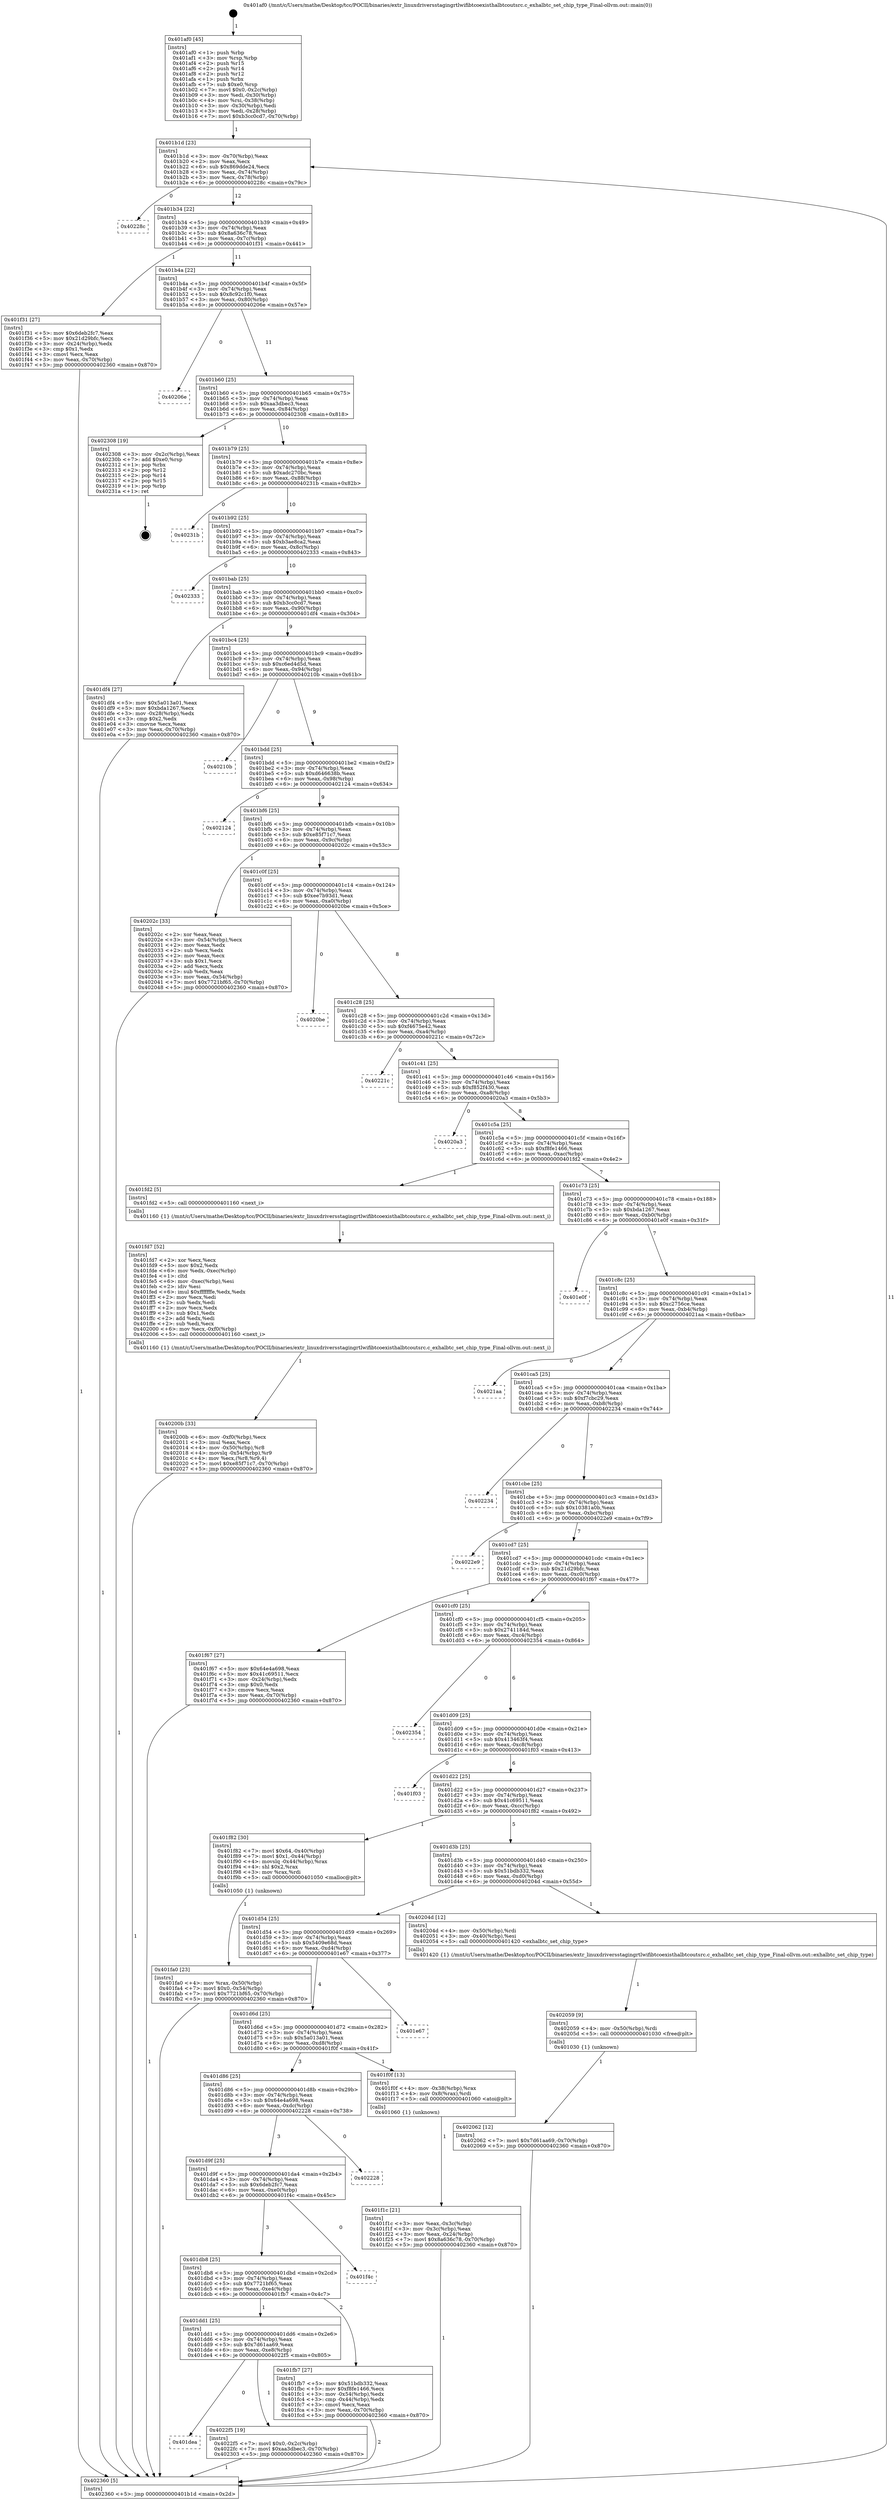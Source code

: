 digraph "0x401af0" {
  label = "0x401af0 (/mnt/c/Users/mathe/Desktop/tcc/POCII/binaries/extr_linuxdriversstagingrtlwifibtcoexisthalbtcoutsrc.c_exhalbtc_set_chip_type_Final-ollvm.out::main(0))"
  labelloc = "t"
  node[shape=record]

  Entry [label="",width=0.3,height=0.3,shape=circle,fillcolor=black,style=filled]
  "0x401b1d" [label="{
     0x401b1d [23]\l
     | [instrs]\l
     &nbsp;&nbsp;0x401b1d \<+3\>: mov -0x70(%rbp),%eax\l
     &nbsp;&nbsp;0x401b20 \<+2\>: mov %eax,%ecx\l
     &nbsp;&nbsp;0x401b22 \<+6\>: sub $0x869dde24,%ecx\l
     &nbsp;&nbsp;0x401b28 \<+3\>: mov %eax,-0x74(%rbp)\l
     &nbsp;&nbsp;0x401b2b \<+3\>: mov %ecx,-0x78(%rbp)\l
     &nbsp;&nbsp;0x401b2e \<+6\>: je 000000000040228c \<main+0x79c\>\l
  }"]
  "0x40228c" [label="{
     0x40228c\l
  }", style=dashed]
  "0x401b34" [label="{
     0x401b34 [22]\l
     | [instrs]\l
     &nbsp;&nbsp;0x401b34 \<+5\>: jmp 0000000000401b39 \<main+0x49\>\l
     &nbsp;&nbsp;0x401b39 \<+3\>: mov -0x74(%rbp),%eax\l
     &nbsp;&nbsp;0x401b3c \<+5\>: sub $0x8a636c78,%eax\l
     &nbsp;&nbsp;0x401b41 \<+3\>: mov %eax,-0x7c(%rbp)\l
     &nbsp;&nbsp;0x401b44 \<+6\>: je 0000000000401f31 \<main+0x441\>\l
  }"]
  Exit [label="",width=0.3,height=0.3,shape=circle,fillcolor=black,style=filled,peripheries=2]
  "0x401f31" [label="{
     0x401f31 [27]\l
     | [instrs]\l
     &nbsp;&nbsp;0x401f31 \<+5\>: mov $0x6deb2fc7,%eax\l
     &nbsp;&nbsp;0x401f36 \<+5\>: mov $0x21d29bfc,%ecx\l
     &nbsp;&nbsp;0x401f3b \<+3\>: mov -0x24(%rbp),%edx\l
     &nbsp;&nbsp;0x401f3e \<+3\>: cmp $0x1,%edx\l
     &nbsp;&nbsp;0x401f41 \<+3\>: cmovl %ecx,%eax\l
     &nbsp;&nbsp;0x401f44 \<+3\>: mov %eax,-0x70(%rbp)\l
     &nbsp;&nbsp;0x401f47 \<+5\>: jmp 0000000000402360 \<main+0x870\>\l
  }"]
  "0x401b4a" [label="{
     0x401b4a [22]\l
     | [instrs]\l
     &nbsp;&nbsp;0x401b4a \<+5\>: jmp 0000000000401b4f \<main+0x5f\>\l
     &nbsp;&nbsp;0x401b4f \<+3\>: mov -0x74(%rbp),%eax\l
     &nbsp;&nbsp;0x401b52 \<+5\>: sub $0x8c92c1f0,%eax\l
     &nbsp;&nbsp;0x401b57 \<+3\>: mov %eax,-0x80(%rbp)\l
     &nbsp;&nbsp;0x401b5a \<+6\>: je 000000000040206e \<main+0x57e\>\l
  }"]
  "0x401dea" [label="{
     0x401dea\l
  }", style=dashed]
  "0x40206e" [label="{
     0x40206e\l
  }", style=dashed]
  "0x401b60" [label="{
     0x401b60 [25]\l
     | [instrs]\l
     &nbsp;&nbsp;0x401b60 \<+5\>: jmp 0000000000401b65 \<main+0x75\>\l
     &nbsp;&nbsp;0x401b65 \<+3\>: mov -0x74(%rbp),%eax\l
     &nbsp;&nbsp;0x401b68 \<+5\>: sub $0xaa3dbec3,%eax\l
     &nbsp;&nbsp;0x401b6d \<+6\>: mov %eax,-0x84(%rbp)\l
     &nbsp;&nbsp;0x401b73 \<+6\>: je 0000000000402308 \<main+0x818\>\l
  }"]
  "0x4022f5" [label="{
     0x4022f5 [19]\l
     | [instrs]\l
     &nbsp;&nbsp;0x4022f5 \<+7\>: movl $0x0,-0x2c(%rbp)\l
     &nbsp;&nbsp;0x4022fc \<+7\>: movl $0xaa3dbec3,-0x70(%rbp)\l
     &nbsp;&nbsp;0x402303 \<+5\>: jmp 0000000000402360 \<main+0x870\>\l
  }"]
  "0x402308" [label="{
     0x402308 [19]\l
     | [instrs]\l
     &nbsp;&nbsp;0x402308 \<+3\>: mov -0x2c(%rbp),%eax\l
     &nbsp;&nbsp;0x40230b \<+7\>: add $0xe0,%rsp\l
     &nbsp;&nbsp;0x402312 \<+1\>: pop %rbx\l
     &nbsp;&nbsp;0x402313 \<+2\>: pop %r12\l
     &nbsp;&nbsp;0x402315 \<+2\>: pop %r14\l
     &nbsp;&nbsp;0x402317 \<+2\>: pop %r15\l
     &nbsp;&nbsp;0x402319 \<+1\>: pop %rbp\l
     &nbsp;&nbsp;0x40231a \<+1\>: ret\l
  }"]
  "0x401b79" [label="{
     0x401b79 [25]\l
     | [instrs]\l
     &nbsp;&nbsp;0x401b79 \<+5\>: jmp 0000000000401b7e \<main+0x8e\>\l
     &nbsp;&nbsp;0x401b7e \<+3\>: mov -0x74(%rbp),%eax\l
     &nbsp;&nbsp;0x401b81 \<+5\>: sub $0xadc270bc,%eax\l
     &nbsp;&nbsp;0x401b86 \<+6\>: mov %eax,-0x88(%rbp)\l
     &nbsp;&nbsp;0x401b8c \<+6\>: je 000000000040231b \<main+0x82b\>\l
  }"]
  "0x402062" [label="{
     0x402062 [12]\l
     | [instrs]\l
     &nbsp;&nbsp;0x402062 \<+7\>: movl $0x7d61aa69,-0x70(%rbp)\l
     &nbsp;&nbsp;0x402069 \<+5\>: jmp 0000000000402360 \<main+0x870\>\l
  }"]
  "0x40231b" [label="{
     0x40231b\l
  }", style=dashed]
  "0x401b92" [label="{
     0x401b92 [25]\l
     | [instrs]\l
     &nbsp;&nbsp;0x401b92 \<+5\>: jmp 0000000000401b97 \<main+0xa7\>\l
     &nbsp;&nbsp;0x401b97 \<+3\>: mov -0x74(%rbp),%eax\l
     &nbsp;&nbsp;0x401b9a \<+5\>: sub $0xb3ae8ca2,%eax\l
     &nbsp;&nbsp;0x401b9f \<+6\>: mov %eax,-0x8c(%rbp)\l
     &nbsp;&nbsp;0x401ba5 \<+6\>: je 0000000000402333 \<main+0x843\>\l
  }"]
  "0x402059" [label="{
     0x402059 [9]\l
     | [instrs]\l
     &nbsp;&nbsp;0x402059 \<+4\>: mov -0x50(%rbp),%rdi\l
     &nbsp;&nbsp;0x40205d \<+5\>: call 0000000000401030 \<free@plt\>\l
     | [calls]\l
     &nbsp;&nbsp;0x401030 \{1\} (unknown)\l
  }"]
  "0x402333" [label="{
     0x402333\l
  }", style=dashed]
  "0x401bab" [label="{
     0x401bab [25]\l
     | [instrs]\l
     &nbsp;&nbsp;0x401bab \<+5\>: jmp 0000000000401bb0 \<main+0xc0\>\l
     &nbsp;&nbsp;0x401bb0 \<+3\>: mov -0x74(%rbp),%eax\l
     &nbsp;&nbsp;0x401bb3 \<+5\>: sub $0xb3cc0cd7,%eax\l
     &nbsp;&nbsp;0x401bb8 \<+6\>: mov %eax,-0x90(%rbp)\l
     &nbsp;&nbsp;0x401bbe \<+6\>: je 0000000000401df4 \<main+0x304\>\l
  }"]
  "0x40200b" [label="{
     0x40200b [33]\l
     | [instrs]\l
     &nbsp;&nbsp;0x40200b \<+6\>: mov -0xf0(%rbp),%ecx\l
     &nbsp;&nbsp;0x402011 \<+3\>: imul %eax,%ecx\l
     &nbsp;&nbsp;0x402014 \<+4\>: mov -0x50(%rbp),%r8\l
     &nbsp;&nbsp;0x402018 \<+4\>: movslq -0x54(%rbp),%r9\l
     &nbsp;&nbsp;0x40201c \<+4\>: mov %ecx,(%r8,%r9,4)\l
     &nbsp;&nbsp;0x402020 \<+7\>: movl $0xe85f71c7,-0x70(%rbp)\l
     &nbsp;&nbsp;0x402027 \<+5\>: jmp 0000000000402360 \<main+0x870\>\l
  }"]
  "0x401df4" [label="{
     0x401df4 [27]\l
     | [instrs]\l
     &nbsp;&nbsp;0x401df4 \<+5\>: mov $0x5a013a01,%eax\l
     &nbsp;&nbsp;0x401df9 \<+5\>: mov $0xbda1267,%ecx\l
     &nbsp;&nbsp;0x401dfe \<+3\>: mov -0x28(%rbp),%edx\l
     &nbsp;&nbsp;0x401e01 \<+3\>: cmp $0x2,%edx\l
     &nbsp;&nbsp;0x401e04 \<+3\>: cmovne %ecx,%eax\l
     &nbsp;&nbsp;0x401e07 \<+3\>: mov %eax,-0x70(%rbp)\l
     &nbsp;&nbsp;0x401e0a \<+5\>: jmp 0000000000402360 \<main+0x870\>\l
  }"]
  "0x401bc4" [label="{
     0x401bc4 [25]\l
     | [instrs]\l
     &nbsp;&nbsp;0x401bc4 \<+5\>: jmp 0000000000401bc9 \<main+0xd9\>\l
     &nbsp;&nbsp;0x401bc9 \<+3\>: mov -0x74(%rbp),%eax\l
     &nbsp;&nbsp;0x401bcc \<+5\>: sub $0xc6ed4d5d,%eax\l
     &nbsp;&nbsp;0x401bd1 \<+6\>: mov %eax,-0x94(%rbp)\l
     &nbsp;&nbsp;0x401bd7 \<+6\>: je 000000000040210b \<main+0x61b\>\l
  }"]
  "0x402360" [label="{
     0x402360 [5]\l
     | [instrs]\l
     &nbsp;&nbsp;0x402360 \<+5\>: jmp 0000000000401b1d \<main+0x2d\>\l
  }"]
  "0x401af0" [label="{
     0x401af0 [45]\l
     | [instrs]\l
     &nbsp;&nbsp;0x401af0 \<+1\>: push %rbp\l
     &nbsp;&nbsp;0x401af1 \<+3\>: mov %rsp,%rbp\l
     &nbsp;&nbsp;0x401af4 \<+2\>: push %r15\l
     &nbsp;&nbsp;0x401af6 \<+2\>: push %r14\l
     &nbsp;&nbsp;0x401af8 \<+2\>: push %r12\l
     &nbsp;&nbsp;0x401afa \<+1\>: push %rbx\l
     &nbsp;&nbsp;0x401afb \<+7\>: sub $0xe0,%rsp\l
     &nbsp;&nbsp;0x401b02 \<+7\>: movl $0x0,-0x2c(%rbp)\l
     &nbsp;&nbsp;0x401b09 \<+3\>: mov %edi,-0x30(%rbp)\l
     &nbsp;&nbsp;0x401b0c \<+4\>: mov %rsi,-0x38(%rbp)\l
     &nbsp;&nbsp;0x401b10 \<+3\>: mov -0x30(%rbp),%edi\l
     &nbsp;&nbsp;0x401b13 \<+3\>: mov %edi,-0x28(%rbp)\l
     &nbsp;&nbsp;0x401b16 \<+7\>: movl $0xb3cc0cd7,-0x70(%rbp)\l
  }"]
  "0x401fd7" [label="{
     0x401fd7 [52]\l
     | [instrs]\l
     &nbsp;&nbsp;0x401fd7 \<+2\>: xor %ecx,%ecx\l
     &nbsp;&nbsp;0x401fd9 \<+5\>: mov $0x2,%edx\l
     &nbsp;&nbsp;0x401fde \<+6\>: mov %edx,-0xec(%rbp)\l
     &nbsp;&nbsp;0x401fe4 \<+1\>: cltd\l
     &nbsp;&nbsp;0x401fe5 \<+6\>: mov -0xec(%rbp),%esi\l
     &nbsp;&nbsp;0x401feb \<+2\>: idiv %esi\l
     &nbsp;&nbsp;0x401fed \<+6\>: imul $0xfffffffe,%edx,%edx\l
     &nbsp;&nbsp;0x401ff3 \<+2\>: mov %ecx,%edi\l
     &nbsp;&nbsp;0x401ff5 \<+2\>: sub %edx,%edi\l
     &nbsp;&nbsp;0x401ff7 \<+2\>: mov %ecx,%edx\l
     &nbsp;&nbsp;0x401ff9 \<+3\>: sub $0x1,%edx\l
     &nbsp;&nbsp;0x401ffc \<+2\>: add %edx,%edi\l
     &nbsp;&nbsp;0x401ffe \<+2\>: sub %edi,%ecx\l
     &nbsp;&nbsp;0x402000 \<+6\>: mov %ecx,-0xf0(%rbp)\l
     &nbsp;&nbsp;0x402006 \<+5\>: call 0000000000401160 \<next_i\>\l
     | [calls]\l
     &nbsp;&nbsp;0x401160 \{1\} (/mnt/c/Users/mathe/Desktop/tcc/POCII/binaries/extr_linuxdriversstagingrtlwifibtcoexisthalbtcoutsrc.c_exhalbtc_set_chip_type_Final-ollvm.out::next_i)\l
  }"]
  "0x40210b" [label="{
     0x40210b\l
  }", style=dashed]
  "0x401bdd" [label="{
     0x401bdd [25]\l
     | [instrs]\l
     &nbsp;&nbsp;0x401bdd \<+5\>: jmp 0000000000401be2 \<main+0xf2\>\l
     &nbsp;&nbsp;0x401be2 \<+3\>: mov -0x74(%rbp),%eax\l
     &nbsp;&nbsp;0x401be5 \<+5\>: sub $0xd646638b,%eax\l
     &nbsp;&nbsp;0x401bea \<+6\>: mov %eax,-0x98(%rbp)\l
     &nbsp;&nbsp;0x401bf0 \<+6\>: je 0000000000402124 \<main+0x634\>\l
  }"]
  "0x401dd1" [label="{
     0x401dd1 [25]\l
     | [instrs]\l
     &nbsp;&nbsp;0x401dd1 \<+5\>: jmp 0000000000401dd6 \<main+0x2e6\>\l
     &nbsp;&nbsp;0x401dd6 \<+3\>: mov -0x74(%rbp),%eax\l
     &nbsp;&nbsp;0x401dd9 \<+5\>: sub $0x7d61aa69,%eax\l
     &nbsp;&nbsp;0x401dde \<+6\>: mov %eax,-0xe8(%rbp)\l
     &nbsp;&nbsp;0x401de4 \<+6\>: je 00000000004022f5 \<main+0x805\>\l
  }"]
  "0x402124" [label="{
     0x402124\l
  }", style=dashed]
  "0x401bf6" [label="{
     0x401bf6 [25]\l
     | [instrs]\l
     &nbsp;&nbsp;0x401bf6 \<+5\>: jmp 0000000000401bfb \<main+0x10b\>\l
     &nbsp;&nbsp;0x401bfb \<+3\>: mov -0x74(%rbp),%eax\l
     &nbsp;&nbsp;0x401bfe \<+5\>: sub $0xe85f71c7,%eax\l
     &nbsp;&nbsp;0x401c03 \<+6\>: mov %eax,-0x9c(%rbp)\l
     &nbsp;&nbsp;0x401c09 \<+6\>: je 000000000040202c \<main+0x53c\>\l
  }"]
  "0x401fb7" [label="{
     0x401fb7 [27]\l
     | [instrs]\l
     &nbsp;&nbsp;0x401fb7 \<+5\>: mov $0x51bdb332,%eax\l
     &nbsp;&nbsp;0x401fbc \<+5\>: mov $0xf8fe1466,%ecx\l
     &nbsp;&nbsp;0x401fc1 \<+3\>: mov -0x54(%rbp),%edx\l
     &nbsp;&nbsp;0x401fc4 \<+3\>: cmp -0x44(%rbp),%edx\l
     &nbsp;&nbsp;0x401fc7 \<+3\>: cmovl %ecx,%eax\l
     &nbsp;&nbsp;0x401fca \<+3\>: mov %eax,-0x70(%rbp)\l
     &nbsp;&nbsp;0x401fcd \<+5\>: jmp 0000000000402360 \<main+0x870\>\l
  }"]
  "0x40202c" [label="{
     0x40202c [33]\l
     | [instrs]\l
     &nbsp;&nbsp;0x40202c \<+2\>: xor %eax,%eax\l
     &nbsp;&nbsp;0x40202e \<+3\>: mov -0x54(%rbp),%ecx\l
     &nbsp;&nbsp;0x402031 \<+2\>: mov %eax,%edx\l
     &nbsp;&nbsp;0x402033 \<+2\>: sub %ecx,%edx\l
     &nbsp;&nbsp;0x402035 \<+2\>: mov %eax,%ecx\l
     &nbsp;&nbsp;0x402037 \<+3\>: sub $0x1,%ecx\l
     &nbsp;&nbsp;0x40203a \<+2\>: add %ecx,%edx\l
     &nbsp;&nbsp;0x40203c \<+2\>: sub %edx,%eax\l
     &nbsp;&nbsp;0x40203e \<+3\>: mov %eax,-0x54(%rbp)\l
     &nbsp;&nbsp;0x402041 \<+7\>: movl $0x7721bf65,-0x70(%rbp)\l
     &nbsp;&nbsp;0x402048 \<+5\>: jmp 0000000000402360 \<main+0x870\>\l
  }"]
  "0x401c0f" [label="{
     0x401c0f [25]\l
     | [instrs]\l
     &nbsp;&nbsp;0x401c0f \<+5\>: jmp 0000000000401c14 \<main+0x124\>\l
     &nbsp;&nbsp;0x401c14 \<+3\>: mov -0x74(%rbp),%eax\l
     &nbsp;&nbsp;0x401c17 \<+5\>: sub $0xee7b93d1,%eax\l
     &nbsp;&nbsp;0x401c1c \<+6\>: mov %eax,-0xa0(%rbp)\l
     &nbsp;&nbsp;0x401c22 \<+6\>: je 00000000004020be \<main+0x5ce\>\l
  }"]
  "0x401db8" [label="{
     0x401db8 [25]\l
     | [instrs]\l
     &nbsp;&nbsp;0x401db8 \<+5\>: jmp 0000000000401dbd \<main+0x2cd\>\l
     &nbsp;&nbsp;0x401dbd \<+3\>: mov -0x74(%rbp),%eax\l
     &nbsp;&nbsp;0x401dc0 \<+5\>: sub $0x7721bf65,%eax\l
     &nbsp;&nbsp;0x401dc5 \<+6\>: mov %eax,-0xe4(%rbp)\l
     &nbsp;&nbsp;0x401dcb \<+6\>: je 0000000000401fb7 \<main+0x4c7\>\l
  }"]
  "0x4020be" [label="{
     0x4020be\l
  }", style=dashed]
  "0x401c28" [label="{
     0x401c28 [25]\l
     | [instrs]\l
     &nbsp;&nbsp;0x401c28 \<+5\>: jmp 0000000000401c2d \<main+0x13d\>\l
     &nbsp;&nbsp;0x401c2d \<+3\>: mov -0x74(%rbp),%eax\l
     &nbsp;&nbsp;0x401c30 \<+5\>: sub $0xf4675e42,%eax\l
     &nbsp;&nbsp;0x401c35 \<+6\>: mov %eax,-0xa4(%rbp)\l
     &nbsp;&nbsp;0x401c3b \<+6\>: je 000000000040221c \<main+0x72c\>\l
  }"]
  "0x401f4c" [label="{
     0x401f4c\l
  }", style=dashed]
  "0x40221c" [label="{
     0x40221c\l
  }", style=dashed]
  "0x401c41" [label="{
     0x401c41 [25]\l
     | [instrs]\l
     &nbsp;&nbsp;0x401c41 \<+5\>: jmp 0000000000401c46 \<main+0x156\>\l
     &nbsp;&nbsp;0x401c46 \<+3\>: mov -0x74(%rbp),%eax\l
     &nbsp;&nbsp;0x401c49 \<+5\>: sub $0xf852f430,%eax\l
     &nbsp;&nbsp;0x401c4e \<+6\>: mov %eax,-0xa8(%rbp)\l
     &nbsp;&nbsp;0x401c54 \<+6\>: je 00000000004020a3 \<main+0x5b3\>\l
  }"]
  "0x401d9f" [label="{
     0x401d9f [25]\l
     | [instrs]\l
     &nbsp;&nbsp;0x401d9f \<+5\>: jmp 0000000000401da4 \<main+0x2b4\>\l
     &nbsp;&nbsp;0x401da4 \<+3\>: mov -0x74(%rbp),%eax\l
     &nbsp;&nbsp;0x401da7 \<+5\>: sub $0x6deb2fc7,%eax\l
     &nbsp;&nbsp;0x401dac \<+6\>: mov %eax,-0xe0(%rbp)\l
     &nbsp;&nbsp;0x401db2 \<+6\>: je 0000000000401f4c \<main+0x45c\>\l
  }"]
  "0x4020a3" [label="{
     0x4020a3\l
  }", style=dashed]
  "0x401c5a" [label="{
     0x401c5a [25]\l
     | [instrs]\l
     &nbsp;&nbsp;0x401c5a \<+5\>: jmp 0000000000401c5f \<main+0x16f\>\l
     &nbsp;&nbsp;0x401c5f \<+3\>: mov -0x74(%rbp),%eax\l
     &nbsp;&nbsp;0x401c62 \<+5\>: sub $0xf8fe1466,%eax\l
     &nbsp;&nbsp;0x401c67 \<+6\>: mov %eax,-0xac(%rbp)\l
     &nbsp;&nbsp;0x401c6d \<+6\>: je 0000000000401fd2 \<main+0x4e2\>\l
  }"]
  "0x402228" [label="{
     0x402228\l
  }", style=dashed]
  "0x401fd2" [label="{
     0x401fd2 [5]\l
     | [instrs]\l
     &nbsp;&nbsp;0x401fd2 \<+5\>: call 0000000000401160 \<next_i\>\l
     | [calls]\l
     &nbsp;&nbsp;0x401160 \{1\} (/mnt/c/Users/mathe/Desktop/tcc/POCII/binaries/extr_linuxdriversstagingrtlwifibtcoexisthalbtcoutsrc.c_exhalbtc_set_chip_type_Final-ollvm.out::next_i)\l
  }"]
  "0x401c73" [label="{
     0x401c73 [25]\l
     | [instrs]\l
     &nbsp;&nbsp;0x401c73 \<+5\>: jmp 0000000000401c78 \<main+0x188\>\l
     &nbsp;&nbsp;0x401c78 \<+3\>: mov -0x74(%rbp),%eax\l
     &nbsp;&nbsp;0x401c7b \<+5\>: sub $0xbda1267,%eax\l
     &nbsp;&nbsp;0x401c80 \<+6\>: mov %eax,-0xb0(%rbp)\l
     &nbsp;&nbsp;0x401c86 \<+6\>: je 0000000000401e0f \<main+0x31f\>\l
  }"]
  "0x401fa0" [label="{
     0x401fa0 [23]\l
     | [instrs]\l
     &nbsp;&nbsp;0x401fa0 \<+4\>: mov %rax,-0x50(%rbp)\l
     &nbsp;&nbsp;0x401fa4 \<+7\>: movl $0x0,-0x54(%rbp)\l
     &nbsp;&nbsp;0x401fab \<+7\>: movl $0x7721bf65,-0x70(%rbp)\l
     &nbsp;&nbsp;0x401fb2 \<+5\>: jmp 0000000000402360 \<main+0x870\>\l
  }"]
  "0x401e0f" [label="{
     0x401e0f\l
  }", style=dashed]
  "0x401c8c" [label="{
     0x401c8c [25]\l
     | [instrs]\l
     &nbsp;&nbsp;0x401c8c \<+5\>: jmp 0000000000401c91 \<main+0x1a1\>\l
     &nbsp;&nbsp;0x401c91 \<+3\>: mov -0x74(%rbp),%eax\l
     &nbsp;&nbsp;0x401c94 \<+5\>: sub $0xc2756ce,%eax\l
     &nbsp;&nbsp;0x401c99 \<+6\>: mov %eax,-0xb4(%rbp)\l
     &nbsp;&nbsp;0x401c9f \<+6\>: je 00000000004021aa \<main+0x6ba\>\l
  }"]
  "0x401f1c" [label="{
     0x401f1c [21]\l
     | [instrs]\l
     &nbsp;&nbsp;0x401f1c \<+3\>: mov %eax,-0x3c(%rbp)\l
     &nbsp;&nbsp;0x401f1f \<+3\>: mov -0x3c(%rbp),%eax\l
     &nbsp;&nbsp;0x401f22 \<+3\>: mov %eax,-0x24(%rbp)\l
     &nbsp;&nbsp;0x401f25 \<+7\>: movl $0x8a636c78,-0x70(%rbp)\l
     &nbsp;&nbsp;0x401f2c \<+5\>: jmp 0000000000402360 \<main+0x870\>\l
  }"]
  "0x4021aa" [label="{
     0x4021aa\l
  }", style=dashed]
  "0x401ca5" [label="{
     0x401ca5 [25]\l
     | [instrs]\l
     &nbsp;&nbsp;0x401ca5 \<+5\>: jmp 0000000000401caa \<main+0x1ba\>\l
     &nbsp;&nbsp;0x401caa \<+3\>: mov -0x74(%rbp),%eax\l
     &nbsp;&nbsp;0x401cad \<+5\>: sub $0xf7cbc29,%eax\l
     &nbsp;&nbsp;0x401cb2 \<+6\>: mov %eax,-0xb8(%rbp)\l
     &nbsp;&nbsp;0x401cb8 \<+6\>: je 0000000000402234 \<main+0x744\>\l
  }"]
  "0x401d86" [label="{
     0x401d86 [25]\l
     | [instrs]\l
     &nbsp;&nbsp;0x401d86 \<+5\>: jmp 0000000000401d8b \<main+0x29b\>\l
     &nbsp;&nbsp;0x401d8b \<+3\>: mov -0x74(%rbp),%eax\l
     &nbsp;&nbsp;0x401d8e \<+5\>: sub $0x64e4a698,%eax\l
     &nbsp;&nbsp;0x401d93 \<+6\>: mov %eax,-0xdc(%rbp)\l
     &nbsp;&nbsp;0x401d99 \<+6\>: je 0000000000402228 \<main+0x738\>\l
  }"]
  "0x402234" [label="{
     0x402234\l
  }", style=dashed]
  "0x401cbe" [label="{
     0x401cbe [25]\l
     | [instrs]\l
     &nbsp;&nbsp;0x401cbe \<+5\>: jmp 0000000000401cc3 \<main+0x1d3\>\l
     &nbsp;&nbsp;0x401cc3 \<+3\>: mov -0x74(%rbp),%eax\l
     &nbsp;&nbsp;0x401cc6 \<+5\>: sub $0x10381a0b,%eax\l
     &nbsp;&nbsp;0x401ccb \<+6\>: mov %eax,-0xbc(%rbp)\l
     &nbsp;&nbsp;0x401cd1 \<+6\>: je 00000000004022e9 \<main+0x7f9\>\l
  }"]
  "0x401f0f" [label="{
     0x401f0f [13]\l
     | [instrs]\l
     &nbsp;&nbsp;0x401f0f \<+4\>: mov -0x38(%rbp),%rax\l
     &nbsp;&nbsp;0x401f13 \<+4\>: mov 0x8(%rax),%rdi\l
     &nbsp;&nbsp;0x401f17 \<+5\>: call 0000000000401060 \<atoi@plt\>\l
     | [calls]\l
     &nbsp;&nbsp;0x401060 \{1\} (unknown)\l
  }"]
  "0x4022e9" [label="{
     0x4022e9\l
  }", style=dashed]
  "0x401cd7" [label="{
     0x401cd7 [25]\l
     | [instrs]\l
     &nbsp;&nbsp;0x401cd7 \<+5\>: jmp 0000000000401cdc \<main+0x1ec\>\l
     &nbsp;&nbsp;0x401cdc \<+3\>: mov -0x74(%rbp),%eax\l
     &nbsp;&nbsp;0x401cdf \<+5\>: sub $0x21d29bfc,%eax\l
     &nbsp;&nbsp;0x401ce4 \<+6\>: mov %eax,-0xc0(%rbp)\l
     &nbsp;&nbsp;0x401cea \<+6\>: je 0000000000401f67 \<main+0x477\>\l
  }"]
  "0x401d6d" [label="{
     0x401d6d [25]\l
     | [instrs]\l
     &nbsp;&nbsp;0x401d6d \<+5\>: jmp 0000000000401d72 \<main+0x282\>\l
     &nbsp;&nbsp;0x401d72 \<+3\>: mov -0x74(%rbp),%eax\l
     &nbsp;&nbsp;0x401d75 \<+5\>: sub $0x5a013a01,%eax\l
     &nbsp;&nbsp;0x401d7a \<+6\>: mov %eax,-0xd8(%rbp)\l
     &nbsp;&nbsp;0x401d80 \<+6\>: je 0000000000401f0f \<main+0x41f\>\l
  }"]
  "0x401f67" [label="{
     0x401f67 [27]\l
     | [instrs]\l
     &nbsp;&nbsp;0x401f67 \<+5\>: mov $0x64e4a698,%eax\l
     &nbsp;&nbsp;0x401f6c \<+5\>: mov $0x41c69511,%ecx\l
     &nbsp;&nbsp;0x401f71 \<+3\>: mov -0x24(%rbp),%edx\l
     &nbsp;&nbsp;0x401f74 \<+3\>: cmp $0x0,%edx\l
     &nbsp;&nbsp;0x401f77 \<+3\>: cmove %ecx,%eax\l
     &nbsp;&nbsp;0x401f7a \<+3\>: mov %eax,-0x70(%rbp)\l
     &nbsp;&nbsp;0x401f7d \<+5\>: jmp 0000000000402360 \<main+0x870\>\l
  }"]
  "0x401cf0" [label="{
     0x401cf0 [25]\l
     | [instrs]\l
     &nbsp;&nbsp;0x401cf0 \<+5\>: jmp 0000000000401cf5 \<main+0x205\>\l
     &nbsp;&nbsp;0x401cf5 \<+3\>: mov -0x74(%rbp),%eax\l
     &nbsp;&nbsp;0x401cf8 \<+5\>: sub $0x2741184d,%eax\l
     &nbsp;&nbsp;0x401cfd \<+6\>: mov %eax,-0xc4(%rbp)\l
     &nbsp;&nbsp;0x401d03 \<+6\>: je 0000000000402354 \<main+0x864\>\l
  }"]
  "0x401e67" [label="{
     0x401e67\l
  }", style=dashed]
  "0x402354" [label="{
     0x402354\l
  }", style=dashed]
  "0x401d09" [label="{
     0x401d09 [25]\l
     | [instrs]\l
     &nbsp;&nbsp;0x401d09 \<+5\>: jmp 0000000000401d0e \<main+0x21e\>\l
     &nbsp;&nbsp;0x401d0e \<+3\>: mov -0x74(%rbp),%eax\l
     &nbsp;&nbsp;0x401d11 \<+5\>: sub $0x413463f4,%eax\l
     &nbsp;&nbsp;0x401d16 \<+6\>: mov %eax,-0xc8(%rbp)\l
     &nbsp;&nbsp;0x401d1c \<+6\>: je 0000000000401f03 \<main+0x413\>\l
  }"]
  "0x401d54" [label="{
     0x401d54 [25]\l
     | [instrs]\l
     &nbsp;&nbsp;0x401d54 \<+5\>: jmp 0000000000401d59 \<main+0x269\>\l
     &nbsp;&nbsp;0x401d59 \<+3\>: mov -0x74(%rbp),%eax\l
     &nbsp;&nbsp;0x401d5c \<+5\>: sub $0x5409e68d,%eax\l
     &nbsp;&nbsp;0x401d61 \<+6\>: mov %eax,-0xd4(%rbp)\l
     &nbsp;&nbsp;0x401d67 \<+6\>: je 0000000000401e67 \<main+0x377\>\l
  }"]
  "0x401f03" [label="{
     0x401f03\l
  }", style=dashed]
  "0x401d22" [label="{
     0x401d22 [25]\l
     | [instrs]\l
     &nbsp;&nbsp;0x401d22 \<+5\>: jmp 0000000000401d27 \<main+0x237\>\l
     &nbsp;&nbsp;0x401d27 \<+3\>: mov -0x74(%rbp),%eax\l
     &nbsp;&nbsp;0x401d2a \<+5\>: sub $0x41c69511,%eax\l
     &nbsp;&nbsp;0x401d2f \<+6\>: mov %eax,-0xcc(%rbp)\l
     &nbsp;&nbsp;0x401d35 \<+6\>: je 0000000000401f82 \<main+0x492\>\l
  }"]
  "0x40204d" [label="{
     0x40204d [12]\l
     | [instrs]\l
     &nbsp;&nbsp;0x40204d \<+4\>: mov -0x50(%rbp),%rdi\l
     &nbsp;&nbsp;0x402051 \<+3\>: mov -0x40(%rbp),%esi\l
     &nbsp;&nbsp;0x402054 \<+5\>: call 0000000000401420 \<exhalbtc_set_chip_type\>\l
     | [calls]\l
     &nbsp;&nbsp;0x401420 \{1\} (/mnt/c/Users/mathe/Desktop/tcc/POCII/binaries/extr_linuxdriversstagingrtlwifibtcoexisthalbtcoutsrc.c_exhalbtc_set_chip_type_Final-ollvm.out::exhalbtc_set_chip_type)\l
  }"]
  "0x401f82" [label="{
     0x401f82 [30]\l
     | [instrs]\l
     &nbsp;&nbsp;0x401f82 \<+7\>: movl $0x64,-0x40(%rbp)\l
     &nbsp;&nbsp;0x401f89 \<+7\>: movl $0x1,-0x44(%rbp)\l
     &nbsp;&nbsp;0x401f90 \<+4\>: movslq -0x44(%rbp),%rax\l
     &nbsp;&nbsp;0x401f94 \<+4\>: shl $0x2,%rax\l
     &nbsp;&nbsp;0x401f98 \<+3\>: mov %rax,%rdi\l
     &nbsp;&nbsp;0x401f9b \<+5\>: call 0000000000401050 \<malloc@plt\>\l
     | [calls]\l
     &nbsp;&nbsp;0x401050 \{1\} (unknown)\l
  }"]
  "0x401d3b" [label="{
     0x401d3b [25]\l
     | [instrs]\l
     &nbsp;&nbsp;0x401d3b \<+5\>: jmp 0000000000401d40 \<main+0x250\>\l
     &nbsp;&nbsp;0x401d40 \<+3\>: mov -0x74(%rbp),%eax\l
     &nbsp;&nbsp;0x401d43 \<+5\>: sub $0x51bdb332,%eax\l
     &nbsp;&nbsp;0x401d48 \<+6\>: mov %eax,-0xd0(%rbp)\l
     &nbsp;&nbsp;0x401d4e \<+6\>: je 000000000040204d \<main+0x55d\>\l
  }"]
  Entry -> "0x401af0" [label=" 1"]
  "0x401b1d" -> "0x40228c" [label=" 0"]
  "0x401b1d" -> "0x401b34" [label=" 12"]
  "0x402308" -> Exit [label=" 1"]
  "0x401b34" -> "0x401f31" [label=" 1"]
  "0x401b34" -> "0x401b4a" [label=" 11"]
  "0x4022f5" -> "0x402360" [label=" 1"]
  "0x401b4a" -> "0x40206e" [label=" 0"]
  "0x401b4a" -> "0x401b60" [label=" 11"]
  "0x401dd1" -> "0x401dea" [label=" 0"]
  "0x401b60" -> "0x402308" [label=" 1"]
  "0x401b60" -> "0x401b79" [label=" 10"]
  "0x401dd1" -> "0x4022f5" [label=" 1"]
  "0x401b79" -> "0x40231b" [label=" 0"]
  "0x401b79" -> "0x401b92" [label=" 10"]
  "0x402062" -> "0x402360" [label=" 1"]
  "0x401b92" -> "0x402333" [label=" 0"]
  "0x401b92" -> "0x401bab" [label=" 10"]
  "0x402059" -> "0x402062" [label=" 1"]
  "0x401bab" -> "0x401df4" [label=" 1"]
  "0x401bab" -> "0x401bc4" [label=" 9"]
  "0x401df4" -> "0x402360" [label=" 1"]
  "0x401af0" -> "0x401b1d" [label=" 1"]
  "0x402360" -> "0x401b1d" [label=" 11"]
  "0x40204d" -> "0x402059" [label=" 1"]
  "0x401bc4" -> "0x40210b" [label=" 0"]
  "0x401bc4" -> "0x401bdd" [label=" 9"]
  "0x40202c" -> "0x402360" [label=" 1"]
  "0x401bdd" -> "0x402124" [label=" 0"]
  "0x401bdd" -> "0x401bf6" [label=" 9"]
  "0x40200b" -> "0x402360" [label=" 1"]
  "0x401bf6" -> "0x40202c" [label=" 1"]
  "0x401bf6" -> "0x401c0f" [label=" 8"]
  "0x401fd7" -> "0x40200b" [label=" 1"]
  "0x401c0f" -> "0x4020be" [label=" 0"]
  "0x401c0f" -> "0x401c28" [label=" 8"]
  "0x401fb7" -> "0x402360" [label=" 2"]
  "0x401c28" -> "0x40221c" [label=" 0"]
  "0x401c28" -> "0x401c41" [label=" 8"]
  "0x401db8" -> "0x401dd1" [label=" 1"]
  "0x401c41" -> "0x4020a3" [label=" 0"]
  "0x401c41" -> "0x401c5a" [label=" 8"]
  "0x401fd2" -> "0x401fd7" [label=" 1"]
  "0x401c5a" -> "0x401fd2" [label=" 1"]
  "0x401c5a" -> "0x401c73" [label=" 7"]
  "0x401d9f" -> "0x401db8" [label=" 3"]
  "0x401c73" -> "0x401e0f" [label=" 0"]
  "0x401c73" -> "0x401c8c" [label=" 7"]
  "0x401db8" -> "0x401fb7" [label=" 2"]
  "0x401c8c" -> "0x4021aa" [label=" 0"]
  "0x401c8c" -> "0x401ca5" [label=" 7"]
  "0x401d86" -> "0x401d9f" [label=" 3"]
  "0x401ca5" -> "0x402234" [label=" 0"]
  "0x401ca5" -> "0x401cbe" [label=" 7"]
  "0x401d86" -> "0x402228" [label=" 0"]
  "0x401cbe" -> "0x4022e9" [label=" 0"]
  "0x401cbe" -> "0x401cd7" [label=" 7"]
  "0x401d9f" -> "0x401f4c" [label=" 0"]
  "0x401cd7" -> "0x401f67" [label=" 1"]
  "0x401cd7" -> "0x401cf0" [label=" 6"]
  "0x401f82" -> "0x401fa0" [label=" 1"]
  "0x401cf0" -> "0x402354" [label=" 0"]
  "0x401cf0" -> "0x401d09" [label=" 6"]
  "0x401f67" -> "0x402360" [label=" 1"]
  "0x401d09" -> "0x401f03" [label=" 0"]
  "0x401d09" -> "0x401d22" [label=" 6"]
  "0x401f1c" -> "0x402360" [label=" 1"]
  "0x401d22" -> "0x401f82" [label=" 1"]
  "0x401d22" -> "0x401d3b" [label=" 5"]
  "0x401f0f" -> "0x401f1c" [label=" 1"]
  "0x401d3b" -> "0x40204d" [label=" 1"]
  "0x401d3b" -> "0x401d54" [label=" 4"]
  "0x401f31" -> "0x402360" [label=" 1"]
  "0x401d54" -> "0x401e67" [label=" 0"]
  "0x401d54" -> "0x401d6d" [label=" 4"]
  "0x401fa0" -> "0x402360" [label=" 1"]
  "0x401d6d" -> "0x401f0f" [label=" 1"]
  "0x401d6d" -> "0x401d86" [label=" 3"]
}
